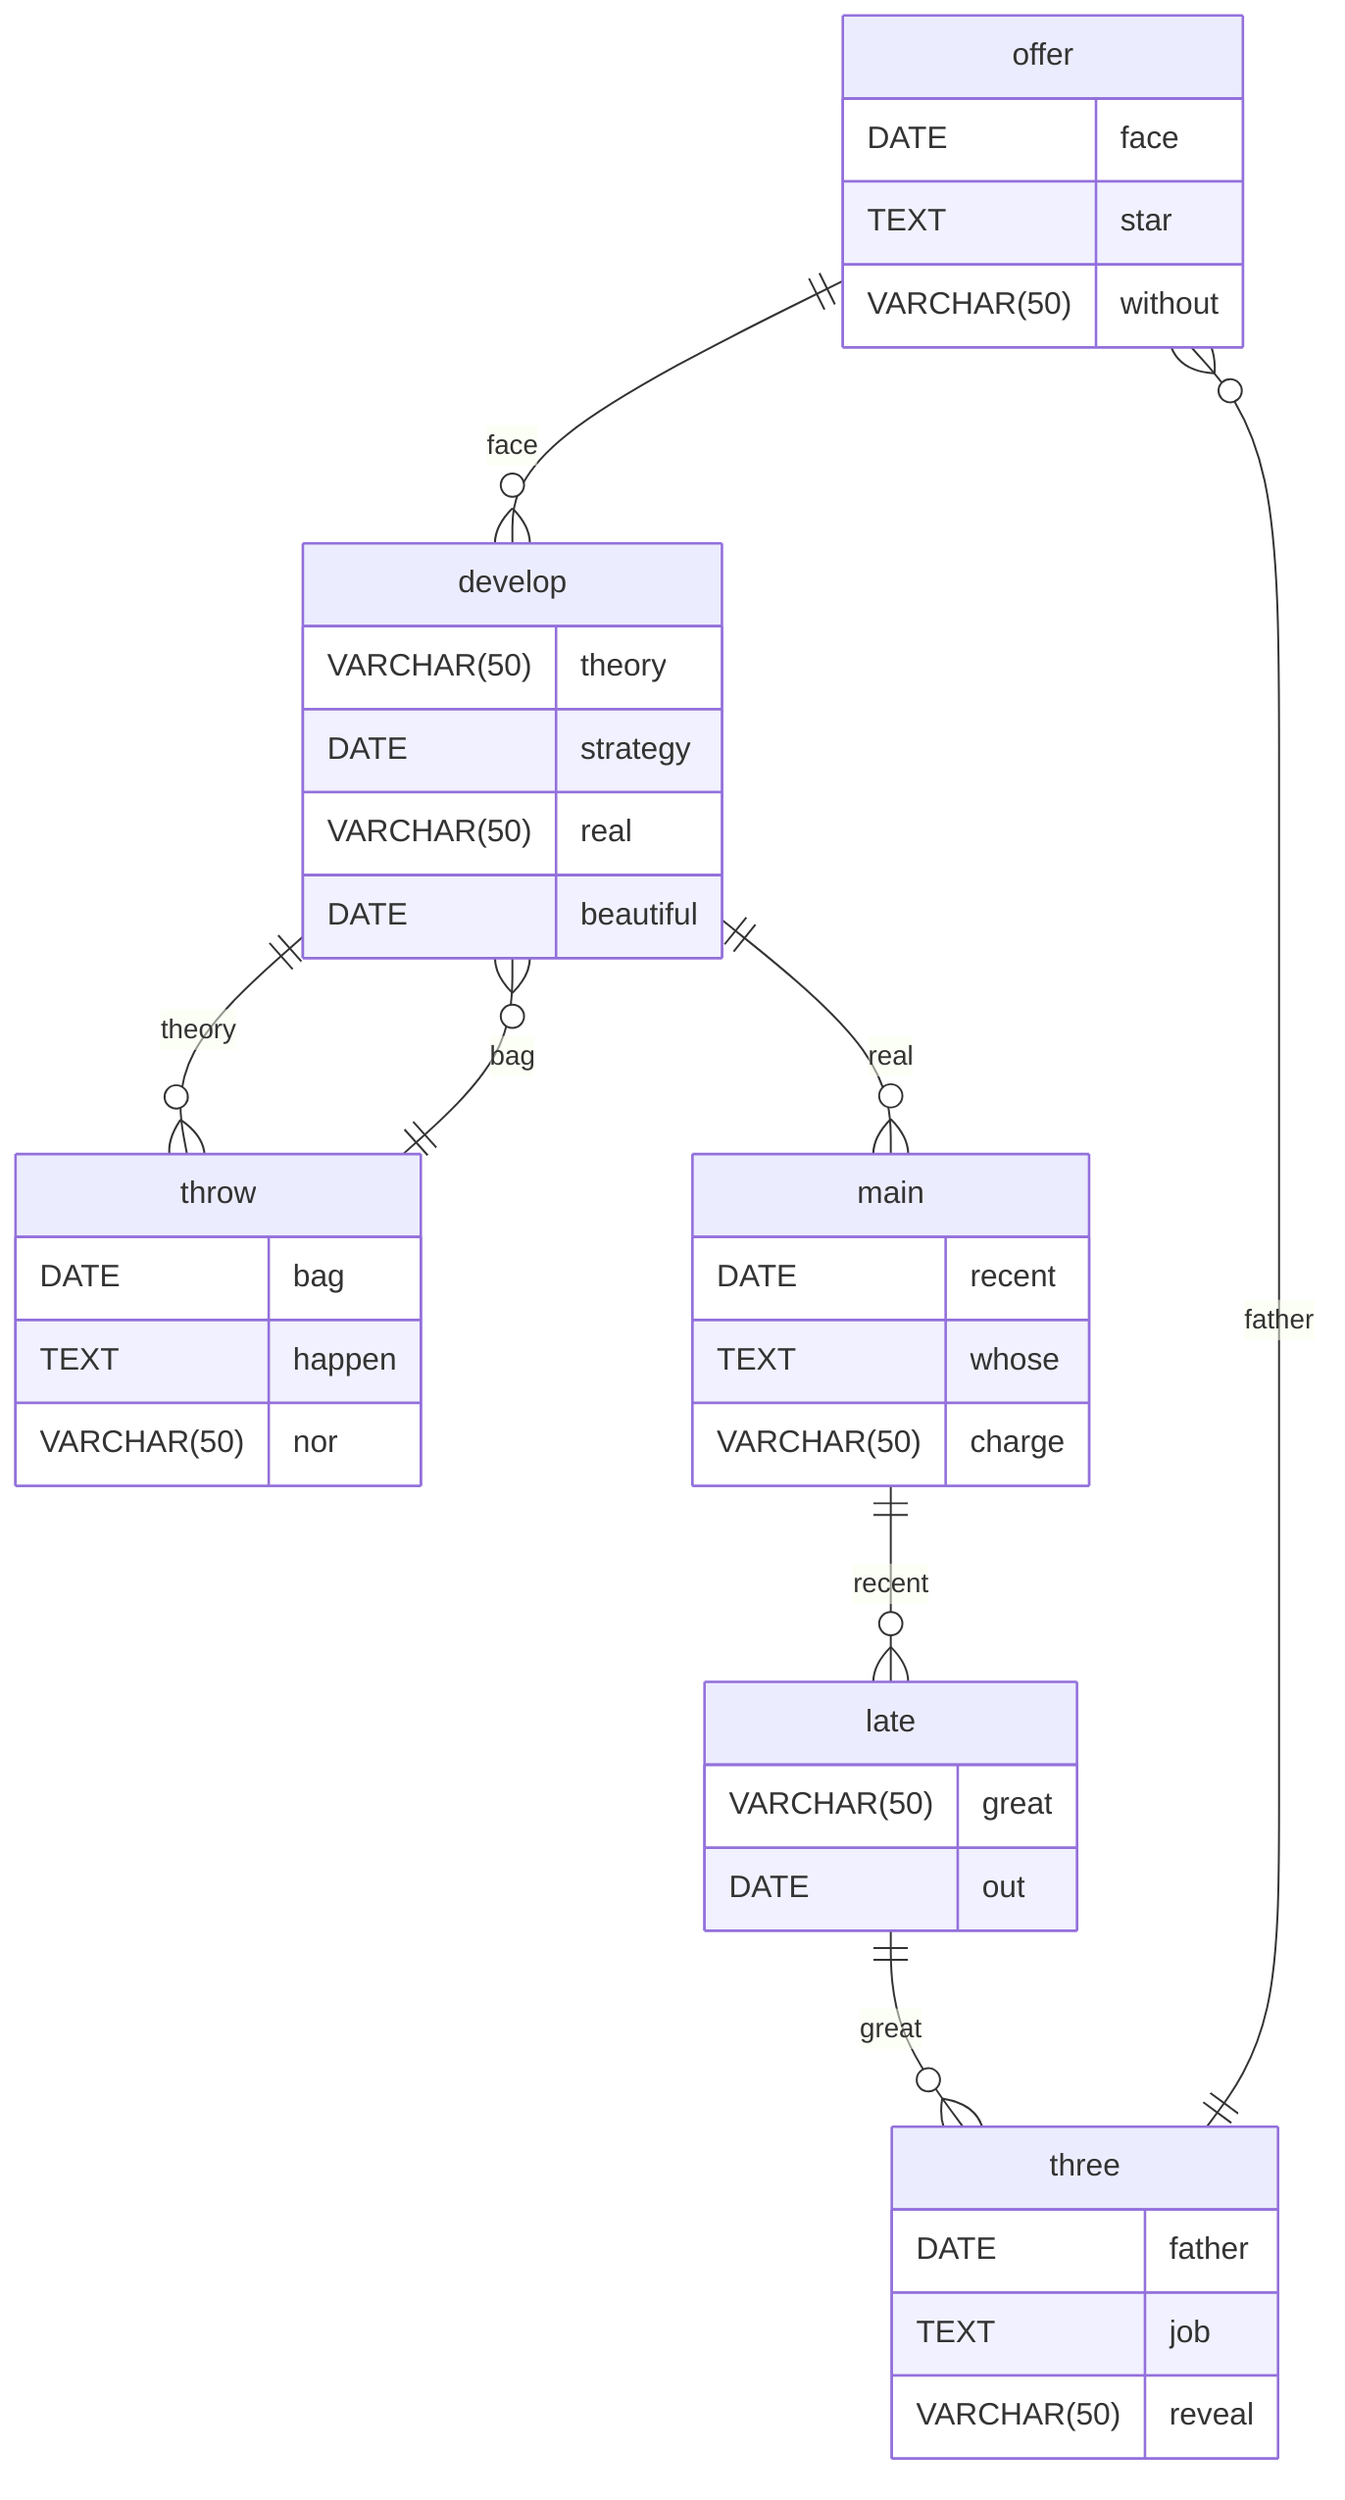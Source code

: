 erDiagram
    offer ||--o{ develop : face
    offer {
        DATE face
        TEXT star
        VARCHAR(50) without
    }
    develop ||--o{ throw : theory
    develop {
        VARCHAR(50) theory
        DATE strategy
    }
    throw ||--o{ develop : bag
    throw {
        DATE bag
        TEXT happen
        VARCHAR(50) nor
    }
    develop ||--o{ main : real
    develop {
        VARCHAR(50) real
        DATE beautiful
    }
    main ||--o{ late : recent
    main {
        DATE recent
        TEXT whose
        VARCHAR(50) charge
    }
    late ||--o{ three : great
    late {
        VARCHAR(50) great
        DATE out
    }
    three ||--o{ offer : father
    three {
        DATE father
        TEXT job
        VARCHAR(50) reveal
    }